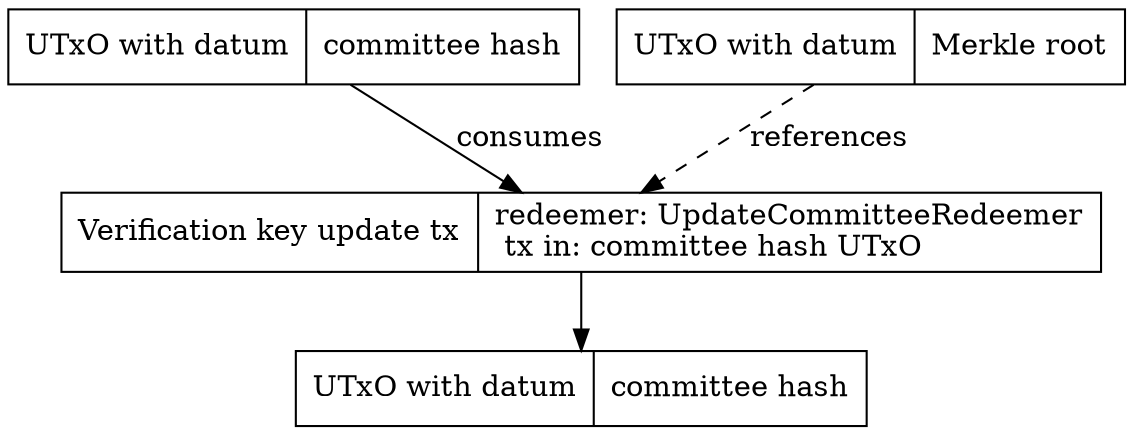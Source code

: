 strict digraph { 
  node [shape=record]

//  pubKey [
//    label = "UTxO with datum | ATMS verification key"
//    ]

  pubKey [
    label = "UTxO with datum | committee hash"
    ]

  merkleRoot [
    label = "UTxO with datum | Merkle root"
    ]

//  newPubKey [
//    label = "UTxO with datum | ATMS verification key"
//    ]

  newPubKey [
    label = "UTxO with datum | committee hash"
    ]

  tx [label = "Verification key update tx |
        redeemer: UpdateCommitteeRedeemer\l
        tx in: committee hash UTxO\l
      "]

//  tx [label = "Verification key update tx |
//        redeemer: signature\l
//        tx in: ATMS vkey UTxO\l
//      "]
//

  merkleRoot -> tx [style = dashed, label = "references"]
  pubKey -> tx [label = "consumes"]
  tx -> newPubKey
}
